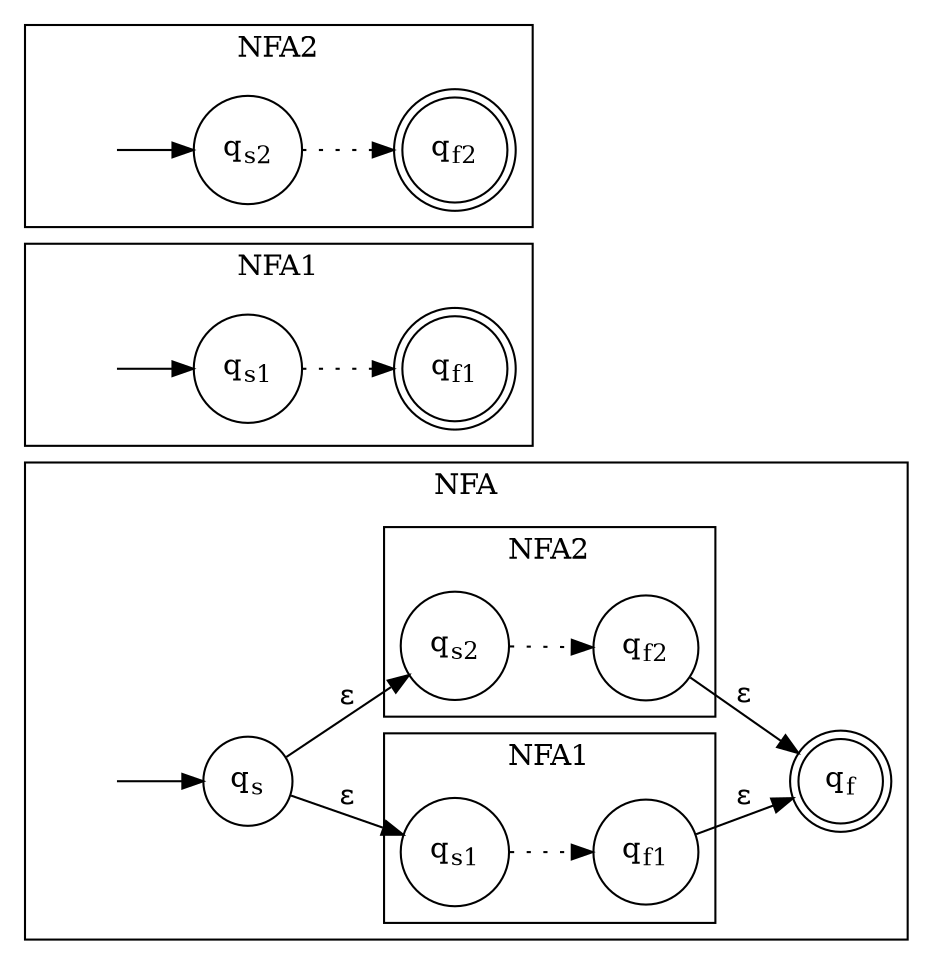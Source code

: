 digraph finite_state_machine {
    node [label="", shape=circle];
    
    superstart[style="invis"];
    
    subgraph cluster_NFA1b {
        ss1b[style="invis"];
        start1b[label=<q<sub>s1</sub>>];
        finish1b[label=<q<sub>f1</sub>>,shape="doublecircle"];
        start1b -> finish1b[style="dotted"];
        ss1b -> start1b;

        label = "NFA1";
    }

    subgraph cluster_NFA2b {
        ss2b[style="invis"];
        start2b[label=<q<sub>s2</sub>>];
        finish2b[label=<q<sub>f2</sub>>,shape="doublecircle"];
        start2b -> finish2b[style="dotted"];
        ss2b -> start2b;

        label = "NFA2";
    }

    subgraph cluster_NFA {
        start[label=<q<sub>s</sub>>];

        subgraph cluster_NFA1 {
            start1[label=<q<sub>s1</sub>>];
            finish1[label=<q<sub>f1</sub>>];
            start1 -> finish1[style="dotted"];

            label = "NFA1";
        }

        subgraph cluster_NFA2 {
            start2[label=<q<sub>s2</sub>>];
            finish2[label=<q<sub>f2</sub>>];
            start2 -> finish2[style="dotted"];
        
            label = "NFA2";
        }

        finish[label=<q<sub>f</sub>>shape="doublecircle"];
 
        superstart -> start; 
        

        edge [label="ε"];
       
        finish1 -> finish;
        finish2 -> finish;
        start -> start1;
        start -> start2;
        
        label = "NFA";
    }


    rankdir="LR";
}

